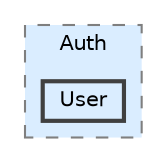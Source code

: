 digraph "User"
{
 // INTERACTIVE_SVG=YES
 // LATEX_PDF_SIZE
  bgcolor="transparent";
  edge [fontname=Helvetica,fontsize=10,labelfontname=Helvetica,labelfontsize=10];
  node [fontname=Helvetica,fontsize=10,shape=box,height=0.2,width=0.4];
  compound=true
  subgraph clusterdir_a99ae74d7234602f074749bebd3222f8 {
    graph [ bgcolor="#daedff", pencolor="grey50", label="Auth", fontname=Helvetica,fontsize=10 style="filled,dashed", URL="dir_a99ae74d7234602f074749bebd3222f8.html",tooltip=""]
  dir_a5dcb9b3c26fd84ee496f81467c56089 [label="User", fillcolor="#daedff", color="grey25", style="filled,bold", URL="dir_a5dcb9b3c26fd84ee496f81467c56089.html",tooltip=""];
  }
}
